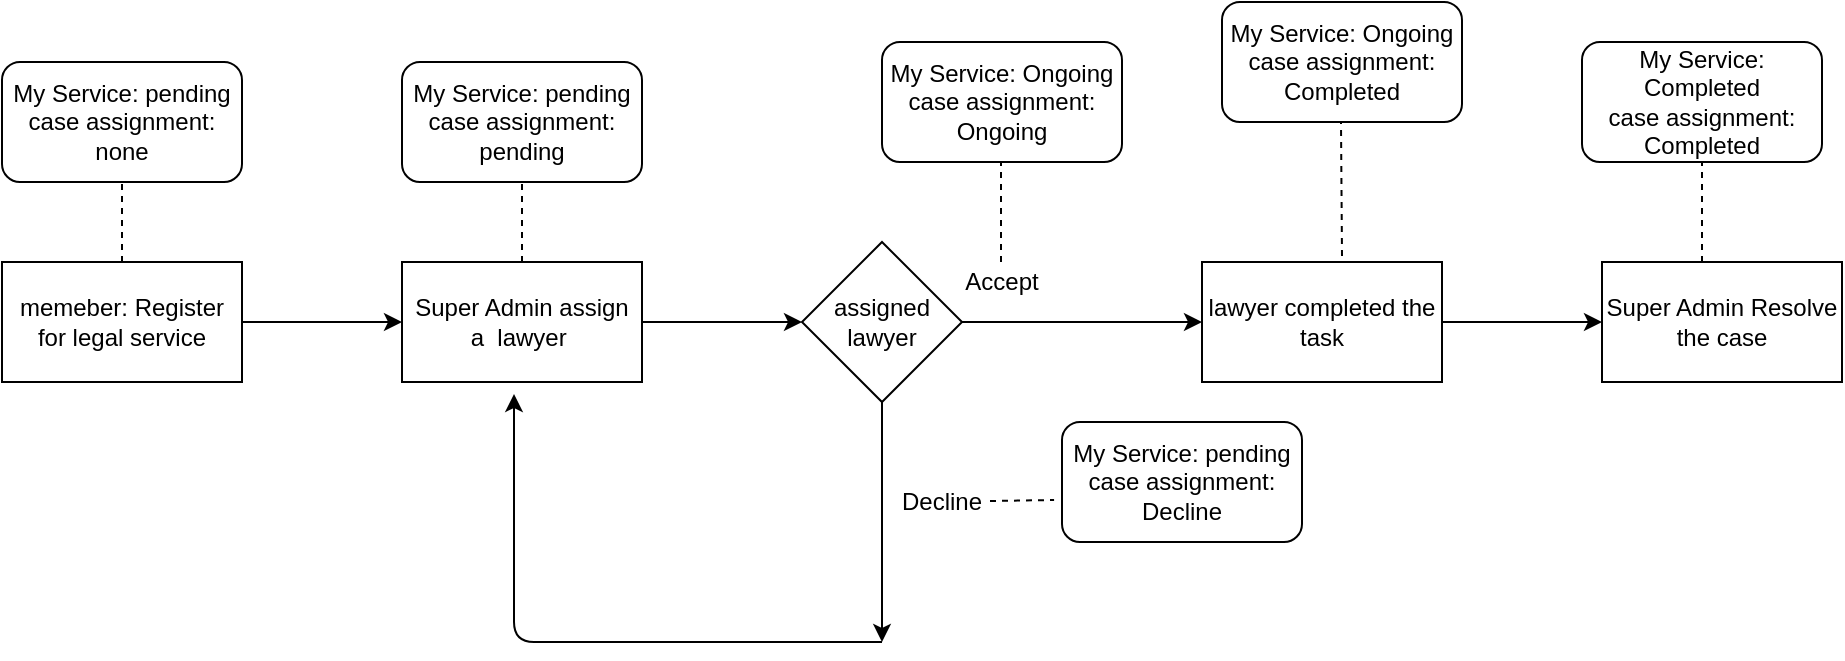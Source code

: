 <mxfile version="14.3.0" type="github">
  <diagram id="GmuNLP6xerNkSI-mFXWf" name="Page-1">
    <mxGraphModel dx="1422" dy="762" grid="1" gridSize="10" guides="1" tooltips="1" connect="1" arrows="1" fold="1" page="1" pageScale="1" pageWidth="850" pageHeight="1100" math="0" shadow="0">
      <root>
        <mxCell id="0" />
        <mxCell id="1" parent="0" />
        <mxCell id="_d2srG08cIoOzGEow2Y7-1" value="My Service: pending&lt;br&gt;case assignment: none" style="rounded=1;whiteSpace=wrap;html=1;" vertex="1" parent="1">
          <mxGeometry x="10" y="200" width="120" height="60" as="geometry" />
        </mxCell>
        <mxCell id="_d2srG08cIoOzGEow2Y7-8" value="" style="edgeStyle=orthogonalEdgeStyle;rounded=0;orthogonalLoop=1;jettySize=auto;html=1;" edge="1" parent="1" source="_d2srG08cIoOzGEow2Y7-5" target="_d2srG08cIoOzGEow2Y7-7">
          <mxGeometry relative="1" as="geometry" />
        </mxCell>
        <mxCell id="_d2srG08cIoOzGEow2Y7-5" value="&lt;span&gt;memeber: Register for legal service&lt;/span&gt;" style="rounded=0;whiteSpace=wrap;html=1;" vertex="1" parent="1">
          <mxGeometry x="10" y="300" width="120" height="60" as="geometry" />
        </mxCell>
        <mxCell id="_d2srG08cIoOzGEow2Y7-14" value="" style="edgeStyle=orthogonalEdgeStyle;rounded=0;orthogonalLoop=1;jettySize=auto;html=1;" edge="1" parent="1" source="_d2srG08cIoOzGEow2Y7-7">
          <mxGeometry relative="1" as="geometry">
            <mxPoint x="410" y="330" as="targetPoint" />
          </mxGeometry>
        </mxCell>
        <mxCell id="_d2srG08cIoOzGEow2Y7-7" value="Super Admin assign a&amp;nbsp; lawyer&amp;nbsp;" style="whiteSpace=wrap;html=1;rounded=0;" vertex="1" parent="1">
          <mxGeometry x="210" y="300" width="120" height="60" as="geometry" />
        </mxCell>
        <mxCell id="_d2srG08cIoOzGEow2Y7-10" value="" style="endArrow=none;dashed=1;html=1;exitX=0.5;exitY=0;exitDx=0;exitDy=0;entryX=0.5;entryY=1;entryDx=0;entryDy=0;" edge="1" parent="1" source="_d2srG08cIoOzGEow2Y7-5" target="_d2srG08cIoOzGEow2Y7-1">
          <mxGeometry width="50" height="50" relative="1" as="geometry">
            <mxPoint x="60" y="290" as="sourcePoint" />
            <mxPoint x="70" y="280" as="targetPoint" />
          </mxGeometry>
        </mxCell>
        <mxCell id="_d2srG08cIoOzGEow2Y7-11" value="" style="endArrow=none;dashed=1;html=1;exitX=0.5;exitY=0;exitDx=0;exitDy=0;" edge="1" parent="1" source="_d2srG08cIoOzGEow2Y7-7">
          <mxGeometry width="50" height="50" relative="1" as="geometry">
            <mxPoint x="280" y="290" as="sourcePoint" />
            <mxPoint x="270" y="250" as="targetPoint" />
          </mxGeometry>
        </mxCell>
        <mxCell id="_d2srG08cIoOzGEow2Y7-12" value="My Service: pending&lt;br&gt;case assignment: pending" style="rounded=1;whiteSpace=wrap;html=1;" vertex="1" parent="1">
          <mxGeometry x="210" y="200" width="120" height="60" as="geometry" />
        </mxCell>
        <mxCell id="_d2srG08cIoOzGEow2Y7-21" value="" style="edgeStyle=orthogonalEdgeStyle;rounded=0;orthogonalLoop=1;jettySize=auto;html=1;" edge="1" parent="1" source="_d2srG08cIoOzGEow2Y7-19" target="_d2srG08cIoOzGEow2Y7-20">
          <mxGeometry relative="1" as="geometry" />
        </mxCell>
        <mxCell id="_d2srG08cIoOzGEow2Y7-24" value="" style="edgeStyle=orthogonalEdgeStyle;rounded=0;orthogonalLoop=1;jettySize=auto;html=1;" edge="1" parent="1" source="_d2srG08cIoOzGEow2Y7-19">
          <mxGeometry relative="1" as="geometry">
            <mxPoint x="450" y="490" as="targetPoint" />
          </mxGeometry>
        </mxCell>
        <mxCell id="_d2srG08cIoOzGEow2Y7-19" value="assigned&lt;br&gt;lawyer" style="rhombus;whiteSpace=wrap;html=1;" vertex="1" parent="1">
          <mxGeometry x="410" y="290" width="80" height="80" as="geometry" />
        </mxCell>
        <mxCell id="_d2srG08cIoOzGEow2Y7-46" value="" style="edgeStyle=orthogonalEdgeStyle;rounded=0;orthogonalLoop=1;jettySize=auto;html=1;" edge="1" parent="1" source="_d2srG08cIoOzGEow2Y7-20" target="_d2srG08cIoOzGEow2Y7-45">
          <mxGeometry relative="1" as="geometry" />
        </mxCell>
        <mxCell id="_d2srG08cIoOzGEow2Y7-20" value="lawyer completed the task" style="whiteSpace=wrap;html=1;" vertex="1" parent="1">
          <mxGeometry x="610" y="300" width="120" height="60" as="geometry" />
        </mxCell>
        <mxCell id="_d2srG08cIoOzGEow2Y7-25" value="Accept" style="text;html=1;strokeColor=none;fillColor=none;align=center;verticalAlign=middle;whiteSpace=wrap;rounded=0;" vertex="1" parent="1">
          <mxGeometry x="490" y="300" width="40" height="20" as="geometry" />
        </mxCell>
        <mxCell id="_d2srG08cIoOzGEow2Y7-31" value="My Service: pending&lt;br&gt;case assignment: Decline" style="rounded=1;whiteSpace=wrap;html=1;" vertex="1" parent="1">
          <mxGeometry x="540" y="380" width="120" height="60" as="geometry" />
        </mxCell>
        <mxCell id="_d2srG08cIoOzGEow2Y7-32" value="" style="endArrow=classic;html=1;" edge="1" parent="1">
          <mxGeometry width="50" height="50" relative="1" as="geometry">
            <mxPoint x="450" y="490" as="sourcePoint" />
            <mxPoint x="266" y="366" as="targetPoint" />
            <Array as="points">
              <mxPoint x="266" y="490" />
            </Array>
          </mxGeometry>
        </mxCell>
        <mxCell id="_d2srG08cIoOzGEow2Y7-33" value="My Service: Ongoing&lt;br&gt;case assignment: Ongoing" style="rounded=1;whiteSpace=wrap;html=1;" vertex="1" parent="1">
          <mxGeometry x="450" y="190" width="120" height="60" as="geometry" />
        </mxCell>
        <mxCell id="_d2srG08cIoOzGEow2Y7-36" value="" style="endArrow=none;dashed=1;html=1;exitX=0.5;exitY=0;exitDx=0;exitDy=0;" edge="1" parent="1">
          <mxGeometry width="50" height="50" relative="1" as="geometry">
            <mxPoint x="509.5" y="300" as="sourcePoint" />
            <mxPoint x="509.5" y="250" as="targetPoint" />
          </mxGeometry>
        </mxCell>
        <mxCell id="_d2srG08cIoOzGEow2Y7-28" value="Decline" style="text;html=1;strokeColor=none;fillColor=none;align=center;verticalAlign=middle;whiteSpace=wrap;rounded=0;" vertex="1" parent="1">
          <mxGeometry x="460" y="410" width="40" height="20" as="geometry" />
        </mxCell>
        <mxCell id="_d2srG08cIoOzGEow2Y7-42" value="" style="endArrow=none;dashed=1;html=1;entryX=-0.033;entryY=0.65;entryDx=0;entryDy=0;entryPerimeter=0;" edge="1" parent="1" target="_d2srG08cIoOzGEow2Y7-31">
          <mxGeometry width="50" height="50" relative="1" as="geometry">
            <mxPoint x="504" y="419.5" as="sourcePoint" />
            <mxPoint x="540" y="420" as="targetPoint" />
          </mxGeometry>
        </mxCell>
        <mxCell id="_d2srG08cIoOzGEow2Y7-43" value="My Service: Ongoing&lt;br&gt;case assignment: Completed" style="rounded=1;whiteSpace=wrap;html=1;" vertex="1" parent="1">
          <mxGeometry x="620" y="170" width="120" height="60" as="geometry" />
        </mxCell>
        <mxCell id="_d2srG08cIoOzGEow2Y7-44" value="" style="endArrow=none;dashed=1;html=1;" edge="1" parent="1">
          <mxGeometry width="50" height="50" relative="1" as="geometry">
            <mxPoint x="680" y="297" as="sourcePoint" />
            <mxPoint x="679.5" y="230" as="targetPoint" />
          </mxGeometry>
        </mxCell>
        <mxCell id="_d2srG08cIoOzGEow2Y7-45" value="Super Admin Resolve the case" style="whiteSpace=wrap;html=1;" vertex="1" parent="1">
          <mxGeometry x="810" y="300" width="120" height="60" as="geometry" />
        </mxCell>
        <mxCell id="_d2srG08cIoOzGEow2Y7-47" value="" style="endArrow=none;dashed=1;html=1;exitX=0.5;exitY=0;exitDx=0;exitDy=0;" edge="1" parent="1">
          <mxGeometry width="50" height="50" relative="1" as="geometry">
            <mxPoint x="860" y="300" as="sourcePoint" />
            <mxPoint x="860" y="250" as="targetPoint" />
          </mxGeometry>
        </mxCell>
        <mxCell id="_d2srG08cIoOzGEow2Y7-48" value="My Service: Completed&lt;br&gt;case assignment: Completed" style="rounded=1;whiteSpace=wrap;html=1;" vertex="1" parent="1">
          <mxGeometry x="800" y="190" width="120" height="60" as="geometry" />
        </mxCell>
      </root>
    </mxGraphModel>
  </diagram>
</mxfile>
